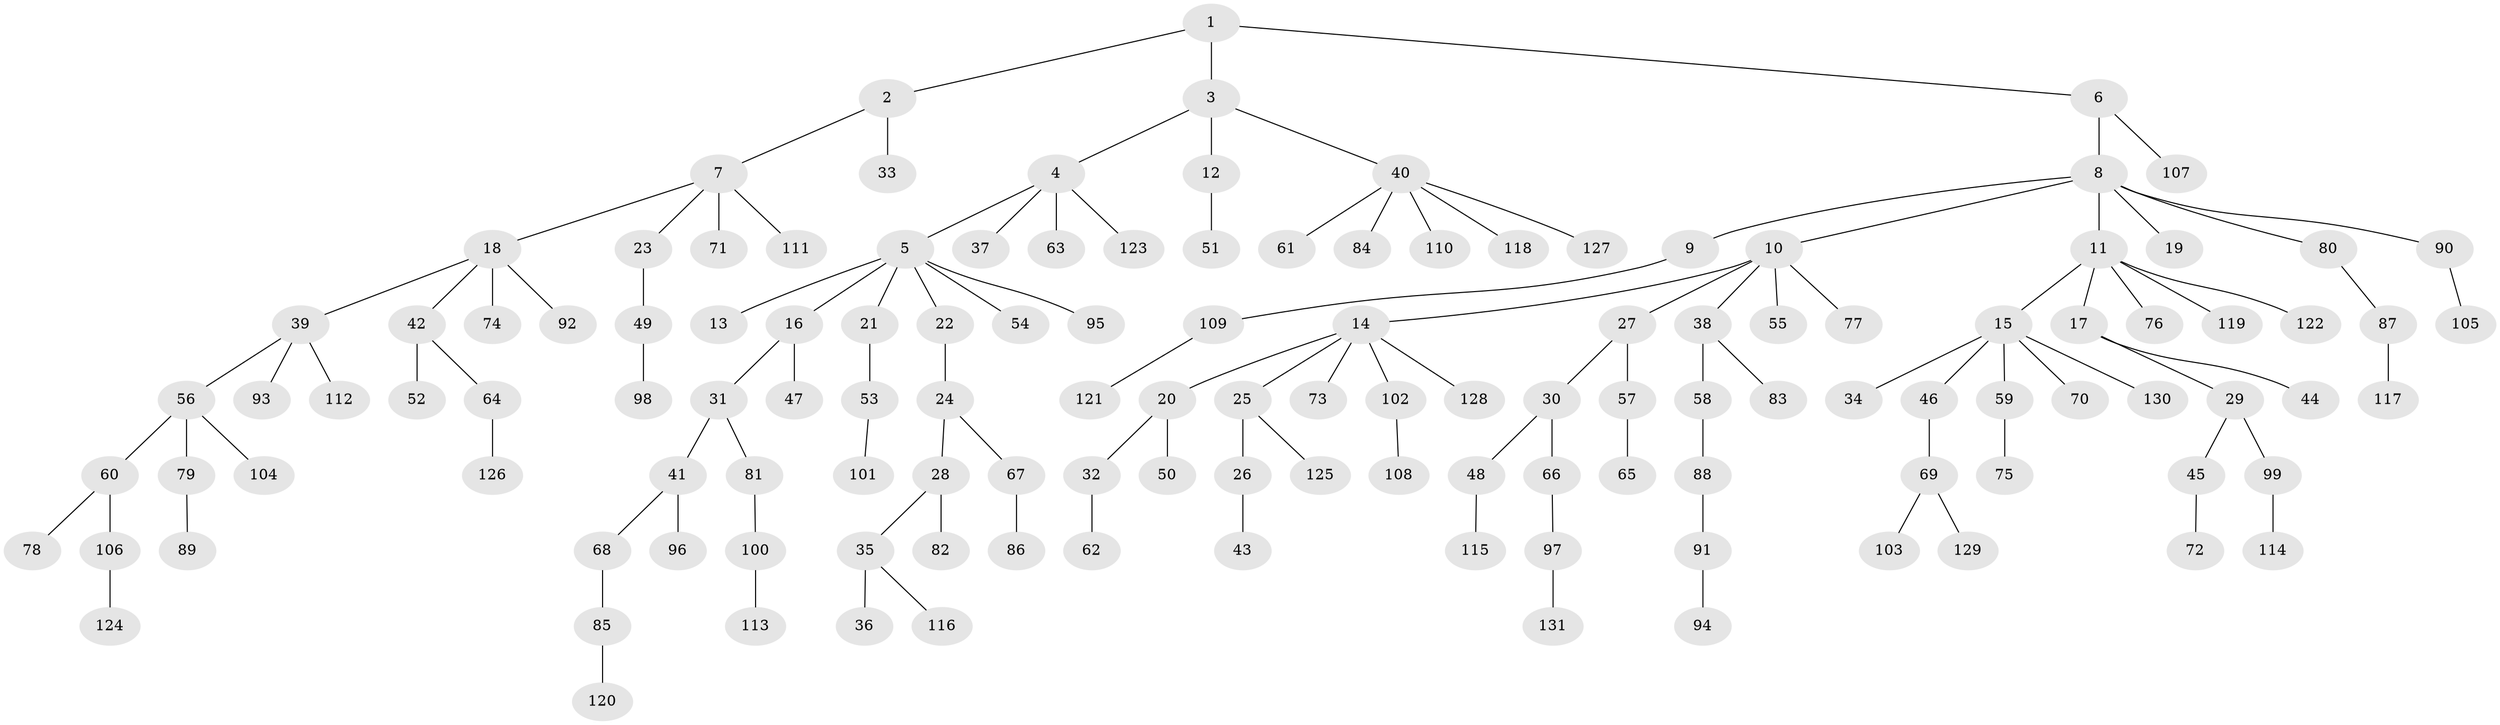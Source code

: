 // Generated by graph-tools (version 1.1) at 2025/11/02/27/25 16:11:27]
// undirected, 131 vertices, 130 edges
graph export_dot {
graph [start="1"]
  node [color=gray90,style=filled];
  1;
  2;
  3;
  4;
  5;
  6;
  7;
  8;
  9;
  10;
  11;
  12;
  13;
  14;
  15;
  16;
  17;
  18;
  19;
  20;
  21;
  22;
  23;
  24;
  25;
  26;
  27;
  28;
  29;
  30;
  31;
  32;
  33;
  34;
  35;
  36;
  37;
  38;
  39;
  40;
  41;
  42;
  43;
  44;
  45;
  46;
  47;
  48;
  49;
  50;
  51;
  52;
  53;
  54;
  55;
  56;
  57;
  58;
  59;
  60;
  61;
  62;
  63;
  64;
  65;
  66;
  67;
  68;
  69;
  70;
  71;
  72;
  73;
  74;
  75;
  76;
  77;
  78;
  79;
  80;
  81;
  82;
  83;
  84;
  85;
  86;
  87;
  88;
  89;
  90;
  91;
  92;
  93;
  94;
  95;
  96;
  97;
  98;
  99;
  100;
  101;
  102;
  103;
  104;
  105;
  106;
  107;
  108;
  109;
  110;
  111;
  112;
  113;
  114;
  115;
  116;
  117;
  118;
  119;
  120;
  121;
  122;
  123;
  124;
  125;
  126;
  127;
  128;
  129;
  130;
  131;
  1 -- 2;
  1 -- 3;
  1 -- 6;
  2 -- 7;
  2 -- 33;
  3 -- 4;
  3 -- 12;
  3 -- 40;
  4 -- 5;
  4 -- 37;
  4 -- 63;
  4 -- 123;
  5 -- 13;
  5 -- 16;
  5 -- 21;
  5 -- 22;
  5 -- 54;
  5 -- 95;
  6 -- 8;
  6 -- 107;
  7 -- 18;
  7 -- 23;
  7 -- 71;
  7 -- 111;
  8 -- 9;
  8 -- 10;
  8 -- 11;
  8 -- 19;
  8 -- 80;
  8 -- 90;
  9 -- 109;
  10 -- 14;
  10 -- 27;
  10 -- 38;
  10 -- 55;
  10 -- 77;
  11 -- 15;
  11 -- 17;
  11 -- 76;
  11 -- 119;
  11 -- 122;
  12 -- 51;
  14 -- 20;
  14 -- 25;
  14 -- 73;
  14 -- 102;
  14 -- 128;
  15 -- 34;
  15 -- 46;
  15 -- 59;
  15 -- 70;
  15 -- 130;
  16 -- 31;
  16 -- 47;
  17 -- 29;
  17 -- 44;
  18 -- 39;
  18 -- 42;
  18 -- 74;
  18 -- 92;
  20 -- 32;
  20 -- 50;
  21 -- 53;
  22 -- 24;
  23 -- 49;
  24 -- 28;
  24 -- 67;
  25 -- 26;
  25 -- 125;
  26 -- 43;
  27 -- 30;
  27 -- 57;
  28 -- 35;
  28 -- 82;
  29 -- 45;
  29 -- 99;
  30 -- 48;
  30 -- 66;
  31 -- 41;
  31 -- 81;
  32 -- 62;
  35 -- 36;
  35 -- 116;
  38 -- 58;
  38 -- 83;
  39 -- 56;
  39 -- 93;
  39 -- 112;
  40 -- 61;
  40 -- 84;
  40 -- 110;
  40 -- 118;
  40 -- 127;
  41 -- 68;
  41 -- 96;
  42 -- 52;
  42 -- 64;
  45 -- 72;
  46 -- 69;
  48 -- 115;
  49 -- 98;
  53 -- 101;
  56 -- 60;
  56 -- 79;
  56 -- 104;
  57 -- 65;
  58 -- 88;
  59 -- 75;
  60 -- 78;
  60 -- 106;
  64 -- 126;
  66 -- 97;
  67 -- 86;
  68 -- 85;
  69 -- 103;
  69 -- 129;
  79 -- 89;
  80 -- 87;
  81 -- 100;
  85 -- 120;
  87 -- 117;
  88 -- 91;
  90 -- 105;
  91 -- 94;
  97 -- 131;
  99 -- 114;
  100 -- 113;
  102 -- 108;
  106 -- 124;
  109 -- 121;
}
